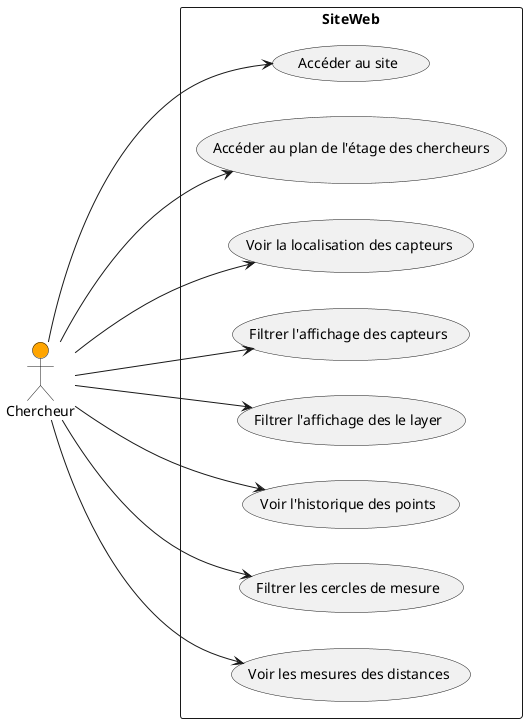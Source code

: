 @startuml

left to right direction

actor User as "Chercheur" #orange

rectangle SiteWeb {
    usecase (Accéder au site) as UC
    usecase (Accéder au plan de l'étage des chercheurs) as UC0
    usecase (Voir la localisation des capteurs) as UC1
    usecase (Filtrer l'affichage des capteurs) as UC2
    usecase (Filtrer l'affichage des le layer) as UC3
    usecase (Voir l'historique des points) as UC4
    usecase (Filtrer les cercles de mesure) as UC5
    usecase (Voir les mesures des distances) as UC6
}
User ---> UC
User ---> UC0
User ---> UC1 
User ---> UC2
User ---> UC3
User ---> UC4
User ---> UC5
User ---> UC6

@enduml